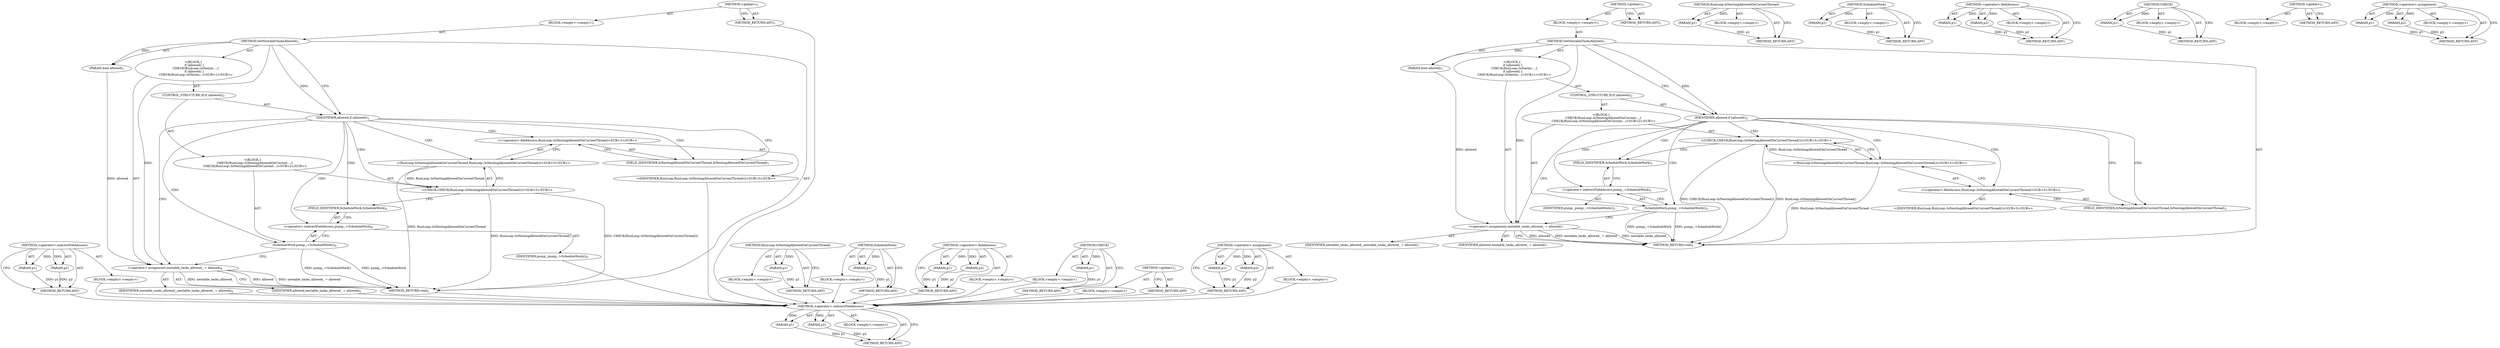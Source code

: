 digraph "&lt;operator&gt;.assignment" {
vulnerable_60 [label=<(METHOD,&lt;operator&gt;.indirectFieldAccess)>];
vulnerable_61 [label=<(PARAM,p1)>];
vulnerable_62 [label=<(PARAM,p2)>];
vulnerable_63 [label=<(BLOCK,&lt;empty&gt;,&lt;empty&gt;)>];
vulnerable_64 [label=<(METHOD_RETURN,ANY)>];
vulnerable_6 [label=<(METHOD,&lt;global&gt;)<SUB>1</SUB>>];
vulnerable_7 [label=<(BLOCK,&lt;empty&gt;,&lt;empty&gt;)<SUB>1</SUB>>];
vulnerable_8 [label=<(METHOD,SetNestableTasksAllowed)<SUB>1</SUB>>];
vulnerable_9 [label=<(PARAM,bool allowed)<SUB>1</SUB>>];
vulnerable_10 [label="<(BLOCK,{
  if (allowed) {
     CHECK(RunLoop::IsNestin...,{
  if (allowed) {
     CHECK(RunLoop::IsNestin...)<SUB>1</SUB>>"];
vulnerable_11 [label=<(CONTROL_STRUCTURE,IF,if (allowed))<SUB>2</SUB>>];
vulnerable_12 [label=<(IDENTIFIER,allowed,if (allowed))<SUB>2</SUB>>];
vulnerable_13 [label="<(BLOCK,{
     CHECK(RunLoop::IsNestingAllowedOnCurrent...,{
     CHECK(RunLoop::IsNestingAllowedOnCurrent...)<SUB>2</SUB>>"];
vulnerable_14 [label="<(CHECK,CHECK(RunLoop::IsNestingAllowedOnCurrentThread()))<SUB>3</SUB>>"];
vulnerable_15 [label="<(RunLoop.IsNestingAllowedOnCurrentThread,RunLoop::IsNestingAllowedOnCurrentThread())<SUB>3</SUB>>"];
vulnerable_16 [label="<(&lt;operator&gt;.fieldAccess,RunLoop::IsNestingAllowedOnCurrentThread)<SUB>3</SUB>>"];
vulnerable_17 [label="<(IDENTIFIER,RunLoop,RunLoop::IsNestingAllowedOnCurrentThread())<SUB>3</SUB>>"];
vulnerable_18 [label=<(FIELD_IDENTIFIER,IsNestingAllowedOnCurrentThread,IsNestingAllowedOnCurrentThread)<SUB>3</SUB>>];
vulnerable_19 [label=<(ScheduleWork,pump_-&gt;ScheduleWork())<SUB>5</SUB>>];
vulnerable_20 [label=<(&lt;operator&gt;.indirectFieldAccess,pump_-&gt;ScheduleWork)<SUB>5</SUB>>];
vulnerable_21 [label=<(IDENTIFIER,pump_,pump_-&gt;ScheduleWork())<SUB>5</SUB>>];
vulnerable_22 [label=<(FIELD_IDENTIFIER,ScheduleWork,ScheduleWork)<SUB>5</SUB>>];
vulnerable_23 [label=<(&lt;operator&gt;.assignment,nestable_tasks_allowed_ = allowed)<SUB>7</SUB>>];
vulnerable_24 [label=<(IDENTIFIER,nestable_tasks_allowed_,nestable_tasks_allowed_ = allowed)<SUB>7</SUB>>];
vulnerable_25 [label=<(IDENTIFIER,allowed,nestable_tasks_allowed_ = allowed)<SUB>7</SUB>>];
vulnerable_26 [label=<(METHOD_RETURN,void)<SUB>1</SUB>>];
vulnerable_28 [label=<(METHOD_RETURN,ANY)<SUB>1</SUB>>];
vulnerable_47 [label=<(METHOD,RunLoop.IsNestingAllowedOnCurrentThread)>];
vulnerable_48 [label=<(PARAM,p1)>];
vulnerable_49 [label=<(BLOCK,&lt;empty&gt;,&lt;empty&gt;)>];
vulnerable_50 [label=<(METHOD_RETURN,ANY)>];
vulnerable_56 [label=<(METHOD,ScheduleWork)>];
vulnerable_57 [label=<(PARAM,p1)>];
vulnerable_58 [label=<(BLOCK,&lt;empty&gt;,&lt;empty&gt;)>];
vulnerable_59 [label=<(METHOD_RETURN,ANY)>];
vulnerable_51 [label=<(METHOD,&lt;operator&gt;.fieldAccess)>];
vulnerable_52 [label=<(PARAM,p1)>];
vulnerable_53 [label=<(PARAM,p2)>];
vulnerable_54 [label=<(BLOCK,&lt;empty&gt;,&lt;empty&gt;)>];
vulnerable_55 [label=<(METHOD_RETURN,ANY)>];
vulnerable_43 [label=<(METHOD,CHECK)>];
vulnerable_44 [label=<(PARAM,p1)>];
vulnerable_45 [label=<(BLOCK,&lt;empty&gt;,&lt;empty&gt;)>];
vulnerable_46 [label=<(METHOD_RETURN,ANY)>];
vulnerable_37 [label=<(METHOD,&lt;global&gt;)<SUB>1</SUB>>];
vulnerable_38 [label=<(BLOCK,&lt;empty&gt;,&lt;empty&gt;)>];
vulnerable_39 [label=<(METHOD_RETURN,ANY)>];
vulnerable_65 [label=<(METHOD,&lt;operator&gt;.assignment)>];
vulnerable_66 [label=<(PARAM,p1)>];
vulnerable_67 [label=<(PARAM,p2)>];
vulnerable_68 [label=<(BLOCK,&lt;empty&gt;,&lt;empty&gt;)>];
vulnerable_69 [label=<(METHOD_RETURN,ANY)>];
fixed_60 [label=<(METHOD,&lt;operator&gt;.indirectFieldAccess)>];
fixed_61 [label=<(PARAM,p1)>];
fixed_62 [label=<(PARAM,p2)>];
fixed_63 [label=<(BLOCK,&lt;empty&gt;,&lt;empty&gt;)>];
fixed_64 [label=<(METHOD_RETURN,ANY)>];
fixed_6 [label=<(METHOD,&lt;global&gt;)<SUB>1</SUB>>];
fixed_7 [label=<(BLOCK,&lt;empty&gt;,&lt;empty&gt;)<SUB>1</SUB>>];
fixed_8 [label=<(METHOD,SetNestableTasksAllowed)<SUB>1</SUB>>];
fixed_9 [label=<(PARAM,bool allowed)<SUB>1</SUB>>];
fixed_10 [label="<(BLOCK,{
  if (allowed) {
     CHECK(RunLoop::IsNestin...,{
  if (allowed) {
     CHECK(RunLoop::IsNestin...)<SUB>1</SUB>>"];
fixed_11 [label=<(CONTROL_STRUCTURE,IF,if (allowed))<SUB>2</SUB>>];
fixed_12 [label=<(IDENTIFIER,allowed,if (allowed))<SUB>2</SUB>>];
fixed_13 [label="<(BLOCK,{
     CHECK(RunLoop::IsNestingAllowedOnCurrent...,{
     CHECK(RunLoop::IsNestingAllowedOnCurrent...)<SUB>2</SUB>>"];
fixed_14 [label="<(CHECK,CHECK(RunLoop::IsNestingAllowedOnCurrentThread()))<SUB>3</SUB>>"];
fixed_15 [label="<(RunLoop.IsNestingAllowedOnCurrentThread,RunLoop::IsNestingAllowedOnCurrentThread())<SUB>3</SUB>>"];
fixed_16 [label="<(&lt;operator&gt;.fieldAccess,RunLoop::IsNestingAllowedOnCurrentThread)<SUB>3</SUB>>"];
fixed_17 [label="<(IDENTIFIER,RunLoop,RunLoop::IsNestingAllowedOnCurrentThread())<SUB>3</SUB>>"];
fixed_18 [label=<(FIELD_IDENTIFIER,IsNestingAllowedOnCurrentThread,IsNestingAllowedOnCurrentThread)<SUB>3</SUB>>];
fixed_19 [label=<(ScheduleWork,pump_-&gt;ScheduleWork())<SUB>6</SUB>>];
fixed_20 [label=<(&lt;operator&gt;.indirectFieldAccess,pump_-&gt;ScheduleWork)<SUB>6</SUB>>];
fixed_21 [label=<(IDENTIFIER,pump_,pump_-&gt;ScheduleWork())<SUB>6</SUB>>];
fixed_22 [label=<(FIELD_IDENTIFIER,ScheduleWork,ScheduleWork)<SUB>6</SUB>>];
fixed_23 [label=<(&lt;operator&gt;.assignment,nestable_tasks_allowed_ = allowed)<SUB>8</SUB>>];
fixed_24 [label=<(IDENTIFIER,nestable_tasks_allowed_,nestable_tasks_allowed_ = allowed)<SUB>8</SUB>>];
fixed_25 [label=<(IDENTIFIER,allowed,nestable_tasks_allowed_ = allowed)<SUB>8</SUB>>];
fixed_26 [label=<(METHOD_RETURN,void)<SUB>1</SUB>>];
fixed_28 [label=<(METHOD_RETURN,ANY)<SUB>1</SUB>>];
fixed_47 [label=<(METHOD,RunLoop.IsNestingAllowedOnCurrentThread)>];
fixed_48 [label=<(PARAM,p1)>];
fixed_49 [label=<(BLOCK,&lt;empty&gt;,&lt;empty&gt;)>];
fixed_50 [label=<(METHOD_RETURN,ANY)>];
fixed_56 [label=<(METHOD,ScheduleWork)>];
fixed_57 [label=<(PARAM,p1)>];
fixed_58 [label=<(BLOCK,&lt;empty&gt;,&lt;empty&gt;)>];
fixed_59 [label=<(METHOD_RETURN,ANY)>];
fixed_51 [label=<(METHOD,&lt;operator&gt;.fieldAccess)>];
fixed_52 [label=<(PARAM,p1)>];
fixed_53 [label=<(PARAM,p2)>];
fixed_54 [label=<(BLOCK,&lt;empty&gt;,&lt;empty&gt;)>];
fixed_55 [label=<(METHOD_RETURN,ANY)>];
fixed_43 [label=<(METHOD,CHECK)>];
fixed_44 [label=<(PARAM,p1)>];
fixed_45 [label=<(BLOCK,&lt;empty&gt;,&lt;empty&gt;)>];
fixed_46 [label=<(METHOD_RETURN,ANY)>];
fixed_37 [label=<(METHOD,&lt;global&gt;)<SUB>1</SUB>>];
fixed_38 [label=<(BLOCK,&lt;empty&gt;,&lt;empty&gt;)>];
fixed_39 [label=<(METHOD_RETURN,ANY)>];
fixed_65 [label=<(METHOD,&lt;operator&gt;.assignment)>];
fixed_66 [label=<(PARAM,p1)>];
fixed_67 [label=<(PARAM,p2)>];
fixed_68 [label=<(BLOCK,&lt;empty&gt;,&lt;empty&gt;)>];
fixed_69 [label=<(METHOD_RETURN,ANY)>];
vulnerable_60 -> vulnerable_61  [key=0, label="AST: "];
vulnerable_60 -> vulnerable_61  [key=1, label="DDG: "];
vulnerable_60 -> vulnerable_63  [key=0, label="AST: "];
vulnerable_60 -> vulnerable_62  [key=0, label="AST: "];
vulnerable_60 -> vulnerable_62  [key=1, label="DDG: "];
vulnerable_60 -> vulnerable_64  [key=0, label="AST: "];
vulnerable_60 -> vulnerable_64  [key=1, label="CFG: "];
vulnerable_61 -> vulnerable_64  [key=0, label="DDG: p1"];
vulnerable_62 -> vulnerable_64  [key=0, label="DDG: p2"];
vulnerable_6 -> vulnerable_7  [key=0, label="AST: "];
vulnerable_6 -> vulnerable_28  [key=0, label="AST: "];
vulnerable_6 -> vulnerable_28  [key=1, label="CFG: "];
vulnerable_7 -> vulnerable_8  [key=0, label="AST: "];
vulnerable_8 -> vulnerable_9  [key=0, label="AST: "];
vulnerable_8 -> vulnerable_9  [key=1, label="DDG: "];
vulnerable_8 -> vulnerable_10  [key=0, label="AST: "];
vulnerable_8 -> vulnerable_26  [key=0, label="AST: "];
vulnerable_8 -> vulnerable_12  [key=0, label="CFG: "];
vulnerable_8 -> vulnerable_12  [key=1, label="DDG: "];
vulnerable_8 -> vulnerable_23  [key=0, label="DDG: "];
vulnerable_9 -> vulnerable_23  [key=0, label="DDG: allowed"];
vulnerable_10 -> vulnerable_11  [key=0, label="AST: "];
vulnerable_10 -> vulnerable_23  [key=0, label="AST: "];
vulnerable_11 -> vulnerable_12  [key=0, label="AST: "];
vulnerable_11 -> vulnerable_13  [key=0, label="AST: "];
vulnerable_12 -> vulnerable_18  [key=0, label="CFG: "];
vulnerable_12 -> vulnerable_18  [key=1, label="CDG: "];
vulnerable_12 -> vulnerable_23  [key=0, label="CFG: "];
vulnerable_12 -> vulnerable_20  [key=0, label="CDG: "];
vulnerable_12 -> vulnerable_16  [key=0, label="CDG: "];
vulnerable_12 -> vulnerable_15  [key=0, label="CDG: "];
vulnerable_12 -> vulnerable_22  [key=0, label="CDG: "];
vulnerable_12 -> vulnerable_14  [key=0, label="CDG: "];
vulnerable_12 -> vulnerable_19  [key=0, label="CDG: "];
vulnerable_13 -> vulnerable_14  [key=0, label="AST: "];
vulnerable_13 -> vulnerable_19  [key=0, label="AST: "];
vulnerable_14 -> vulnerable_15  [key=0, label="AST: "];
vulnerable_14 -> vulnerable_22  [key=0, label="CFG: "];
vulnerable_14 -> vulnerable_26  [key=0, label="DDG: RunLoop::IsNestingAllowedOnCurrentThread()"];
vulnerable_14 -> vulnerable_26  [key=1, label="DDG: CHECK(RunLoop::IsNestingAllowedOnCurrentThread())"];
vulnerable_15 -> vulnerable_16  [key=0, label="AST: "];
vulnerable_15 -> vulnerable_14  [key=0, label="CFG: "];
vulnerable_15 -> vulnerable_14  [key=1, label="DDG: RunLoop::IsNestingAllowedOnCurrentThread"];
vulnerable_15 -> vulnerable_26  [key=0, label="DDG: RunLoop::IsNestingAllowedOnCurrentThread"];
vulnerable_16 -> vulnerable_17  [key=0, label="AST: "];
vulnerable_16 -> vulnerable_18  [key=0, label="AST: "];
vulnerable_16 -> vulnerable_15  [key=0, label="CFG: "];
vulnerable_18 -> vulnerable_16  [key=0, label="CFG: "];
vulnerable_19 -> vulnerable_20  [key=0, label="AST: "];
vulnerable_19 -> vulnerable_23  [key=0, label="CFG: "];
vulnerable_19 -> vulnerable_26  [key=0, label="DDG: pump_-&gt;ScheduleWork"];
vulnerable_19 -> vulnerable_26  [key=1, label="DDG: pump_-&gt;ScheduleWork()"];
vulnerable_20 -> vulnerable_21  [key=0, label="AST: "];
vulnerable_20 -> vulnerable_22  [key=0, label="AST: "];
vulnerable_20 -> vulnerable_19  [key=0, label="CFG: "];
vulnerable_22 -> vulnerable_20  [key=0, label="CFG: "];
vulnerable_23 -> vulnerable_24  [key=0, label="AST: "];
vulnerable_23 -> vulnerable_25  [key=0, label="AST: "];
vulnerable_23 -> vulnerable_26  [key=0, label="CFG: "];
vulnerable_23 -> vulnerable_26  [key=1, label="DDG: allowed"];
vulnerable_23 -> vulnerable_26  [key=2, label="DDG: nestable_tasks_allowed_ = allowed"];
vulnerable_23 -> vulnerable_26  [key=3, label="DDG: nestable_tasks_allowed_"];
vulnerable_47 -> vulnerable_48  [key=0, label="AST: "];
vulnerable_47 -> vulnerable_48  [key=1, label="DDG: "];
vulnerable_47 -> vulnerable_49  [key=0, label="AST: "];
vulnerable_47 -> vulnerable_50  [key=0, label="AST: "];
vulnerable_47 -> vulnerable_50  [key=1, label="CFG: "];
vulnerable_48 -> vulnerable_50  [key=0, label="DDG: p1"];
vulnerable_56 -> vulnerable_57  [key=0, label="AST: "];
vulnerable_56 -> vulnerable_57  [key=1, label="DDG: "];
vulnerable_56 -> vulnerable_58  [key=0, label="AST: "];
vulnerable_56 -> vulnerable_59  [key=0, label="AST: "];
vulnerable_56 -> vulnerable_59  [key=1, label="CFG: "];
vulnerable_57 -> vulnerable_59  [key=0, label="DDG: p1"];
vulnerable_51 -> vulnerable_52  [key=0, label="AST: "];
vulnerable_51 -> vulnerable_52  [key=1, label="DDG: "];
vulnerable_51 -> vulnerable_54  [key=0, label="AST: "];
vulnerable_51 -> vulnerable_53  [key=0, label="AST: "];
vulnerable_51 -> vulnerable_53  [key=1, label="DDG: "];
vulnerable_51 -> vulnerable_55  [key=0, label="AST: "];
vulnerable_51 -> vulnerable_55  [key=1, label="CFG: "];
vulnerable_52 -> vulnerable_55  [key=0, label="DDG: p1"];
vulnerable_53 -> vulnerable_55  [key=0, label="DDG: p2"];
vulnerable_43 -> vulnerable_44  [key=0, label="AST: "];
vulnerable_43 -> vulnerable_44  [key=1, label="DDG: "];
vulnerable_43 -> vulnerable_45  [key=0, label="AST: "];
vulnerable_43 -> vulnerable_46  [key=0, label="AST: "];
vulnerable_43 -> vulnerable_46  [key=1, label="CFG: "];
vulnerable_44 -> vulnerable_46  [key=0, label="DDG: p1"];
vulnerable_37 -> vulnerable_38  [key=0, label="AST: "];
vulnerable_37 -> vulnerable_39  [key=0, label="AST: "];
vulnerable_37 -> vulnerable_39  [key=1, label="CFG: "];
vulnerable_65 -> vulnerable_66  [key=0, label="AST: "];
vulnerable_65 -> vulnerable_66  [key=1, label="DDG: "];
vulnerable_65 -> vulnerable_68  [key=0, label="AST: "];
vulnerable_65 -> vulnerable_67  [key=0, label="AST: "];
vulnerable_65 -> vulnerable_67  [key=1, label="DDG: "];
vulnerable_65 -> vulnerable_69  [key=0, label="AST: "];
vulnerable_65 -> vulnerable_69  [key=1, label="CFG: "];
vulnerable_66 -> vulnerable_69  [key=0, label="DDG: p1"];
vulnerable_67 -> vulnerable_69  [key=0, label="DDG: p2"];
fixed_60 -> fixed_61  [key=0, label="AST: "];
fixed_60 -> fixed_61  [key=1, label="DDG: "];
fixed_60 -> fixed_63  [key=0, label="AST: "];
fixed_60 -> fixed_62  [key=0, label="AST: "];
fixed_60 -> fixed_62  [key=1, label="DDG: "];
fixed_60 -> fixed_64  [key=0, label="AST: "];
fixed_60 -> fixed_64  [key=1, label="CFG: "];
fixed_61 -> fixed_64  [key=0, label="DDG: p1"];
fixed_62 -> fixed_64  [key=0, label="DDG: p2"];
fixed_63 -> vulnerable_60  [key=0];
fixed_64 -> vulnerable_60  [key=0];
fixed_6 -> fixed_7  [key=0, label="AST: "];
fixed_6 -> fixed_28  [key=0, label="AST: "];
fixed_6 -> fixed_28  [key=1, label="CFG: "];
fixed_7 -> fixed_8  [key=0, label="AST: "];
fixed_8 -> fixed_9  [key=0, label="AST: "];
fixed_8 -> fixed_9  [key=1, label="DDG: "];
fixed_8 -> fixed_10  [key=0, label="AST: "];
fixed_8 -> fixed_26  [key=0, label="AST: "];
fixed_8 -> fixed_12  [key=0, label="CFG: "];
fixed_8 -> fixed_12  [key=1, label="DDG: "];
fixed_8 -> fixed_23  [key=0, label="DDG: "];
fixed_9 -> fixed_23  [key=0, label="DDG: allowed"];
fixed_10 -> fixed_11  [key=0, label="AST: "];
fixed_10 -> fixed_23  [key=0, label="AST: "];
fixed_11 -> fixed_12  [key=0, label="AST: "];
fixed_11 -> fixed_13  [key=0, label="AST: "];
fixed_12 -> fixed_18  [key=0, label="CFG: "];
fixed_12 -> fixed_18  [key=1, label="CDG: "];
fixed_12 -> fixed_23  [key=0, label="CFG: "];
fixed_12 -> fixed_20  [key=0, label="CDG: "];
fixed_12 -> fixed_16  [key=0, label="CDG: "];
fixed_12 -> fixed_15  [key=0, label="CDG: "];
fixed_12 -> fixed_22  [key=0, label="CDG: "];
fixed_12 -> fixed_14  [key=0, label="CDG: "];
fixed_12 -> fixed_19  [key=0, label="CDG: "];
fixed_13 -> fixed_14  [key=0, label="AST: "];
fixed_13 -> fixed_19  [key=0, label="AST: "];
fixed_14 -> fixed_15  [key=0, label="AST: "];
fixed_14 -> fixed_22  [key=0, label="CFG: "];
fixed_14 -> fixed_26  [key=0, label="DDG: RunLoop::IsNestingAllowedOnCurrentThread()"];
fixed_14 -> fixed_26  [key=1, label="DDG: CHECK(RunLoop::IsNestingAllowedOnCurrentThread())"];
fixed_15 -> fixed_16  [key=0, label="AST: "];
fixed_15 -> fixed_14  [key=0, label="CFG: "];
fixed_15 -> fixed_14  [key=1, label="DDG: RunLoop::IsNestingAllowedOnCurrentThread"];
fixed_15 -> fixed_26  [key=0, label="DDG: RunLoop::IsNestingAllowedOnCurrentThread"];
fixed_16 -> fixed_17  [key=0, label="AST: "];
fixed_16 -> fixed_18  [key=0, label="AST: "];
fixed_16 -> fixed_15  [key=0, label="CFG: "];
fixed_17 -> vulnerable_60  [key=0];
fixed_18 -> fixed_16  [key=0, label="CFG: "];
fixed_19 -> fixed_20  [key=0, label="AST: "];
fixed_19 -> fixed_23  [key=0, label="CFG: "];
fixed_19 -> fixed_26  [key=0, label="DDG: pump_-&gt;ScheduleWork"];
fixed_19 -> fixed_26  [key=1, label="DDG: pump_-&gt;ScheduleWork()"];
fixed_20 -> fixed_21  [key=0, label="AST: "];
fixed_20 -> fixed_22  [key=0, label="AST: "];
fixed_20 -> fixed_19  [key=0, label="CFG: "];
fixed_21 -> vulnerable_60  [key=0];
fixed_22 -> fixed_20  [key=0, label="CFG: "];
fixed_23 -> fixed_24  [key=0, label="AST: "];
fixed_23 -> fixed_25  [key=0, label="AST: "];
fixed_23 -> fixed_26  [key=0, label="CFG: "];
fixed_23 -> fixed_26  [key=1, label="DDG: allowed"];
fixed_23 -> fixed_26  [key=2, label="DDG: nestable_tasks_allowed_ = allowed"];
fixed_23 -> fixed_26  [key=3, label="DDG: nestable_tasks_allowed_"];
fixed_24 -> vulnerable_60  [key=0];
fixed_25 -> vulnerable_60  [key=0];
fixed_26 -> vulnerable_60  [key=0];
fixed_28 -> vulnerable_60  [key=0];
fixed_47 -> fixed_48  [key=0, label="AST: "];
fixed_47 -> fixed_48  [key=1, label="DDG: "];
fixed_47 -> fixed_49  [key=0, label="AST: "];
fixed_47 -> fixed_50  [key=0, label="AST: "];
fixed_47 -> fixed_50  [key=1, label="CFG: "];
fixed_48 -> fixed_50  [key=0, label="DDG: p1"];
fixed_49 -> vulnerable_60  [key=0];
fixed_50 -> vulnerable_60  [key=0];
fixed_56 -> fixed_57  [key=0, label="AST: "];
fixed_56 -> fixed_57  [key=1, label="DDG: "];
fixed_56 -> fixed_58  [key=0, label="AST: "];
fixed_56 -> fixed_59  [key=0, label="AST: "];
fixed_56 -> fixed_59  [key=1, label="CFG: "];
fixed_57 -> fixed_59  [key=0, label="DDG: p1"];
fixed_58 -> vulnerable_60  [key=0];
fixed_59 -> vulnerable_60  [key=0];
fixed_51 -> fixed_52  [key=0, label="AST: "];
fixed_51 -> fixed_52  [key=1, label="DDG: "];
fixed_51 -> fixed_54  [key=0, label="AST: "];
fixed_51 -> fixed_53  [key=0, label="AST: "];
fixed_51 -> fixed_53  [key=1, label="DDG: "];
fixed_51 -> fixed_55  [key=0, label="AST: "];
fixed_51 -> fixed_55  [key=1, label="CFG: "];
fixed_52 -> fixed_55  [key=0, label="DDG: p1"];
fixed_53 -> fixed_55  [key=0, label="DDG: p2"];
fixed_54 -> vulnerable_60  [key=0];
fixed_55 -> vulnerable_60  [key=0];
fixed_43 -> fixed_44  [key=0, label="AST: "];
fixed_43 -> fixed_44  [key=1, label="DDG: "];
fixed_43 -> fixed_45  [key=0, label="AST: "];
fixed_43 -> fixed_46  [key=0, label="AST: "];
fixed_43 -> fixed_46  [key=1, label="CFG: "];
fixed_44 -> fixed_46  [key=0, label="DDG: p1"];
fixed_45 -> vulnerable_60  [key=0];
fixed_46 -> vulnerable_60  [key=0];
fixed_37 -> fixed_38  [key=0, label="AST: "];
fixed_37 -> fixed_39  [key=0, label="AST: "];
fixed_37 -> fixed_39  [key=1, label="CFG: "];
fixed_38 -> vulnerable_60  [key=0];
fixed_39 -> vulnerable_60  [key=0];
fixed_65 -> fixed_66  [key=0, label="AST: "];
fixed_65 -> fixed_66  [key=1, label="DDG: "];
fixed_65 -> fixed_68  [key=0, label="AST: "];
fixed_65 -> fixed_67  [key=0, label="AST: "];
fixed_65 -> fixed_67  [key=1, label="DDG: "];
fixed_65 -> fixed_69  [key=0, label="AST: "];
fixed_65 -> fixed_69  [key=1, label="CFG: "];
fixed_66 -> fixed_69  [key=0, label="DDG: p1"];
fixed_67 -> fixed_69  [key=0, label="DDG: p2"];
fixed_68 -> vulnerable_60  [key=0];
fixed_69 -> vulnerable_60  [key=0];
}
